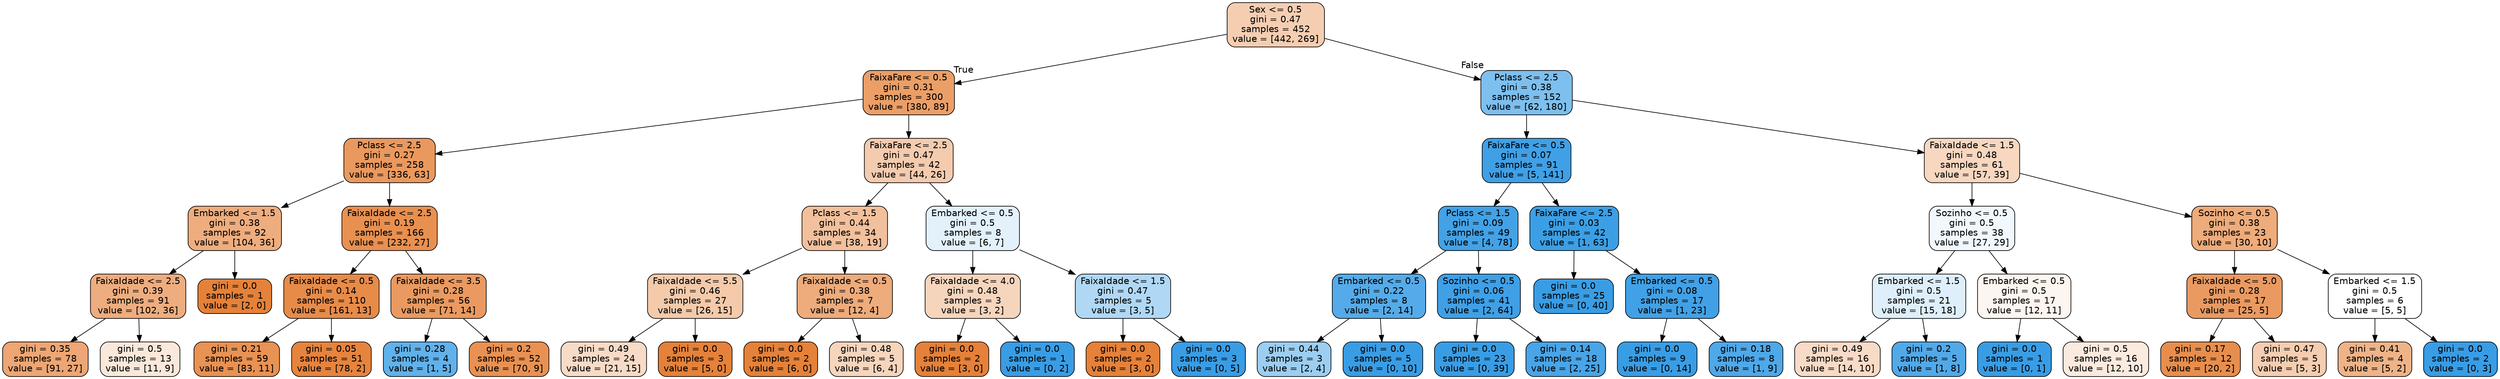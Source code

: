 digraph Tree {
node [shape=box, style="filled, rounded", color="black", fontname=helvetica] ;
edge [fontname=helvetica] ;
0 [label="Sex <= 0.5\ngini = 0.47\nsamples = 452\nvalue = [442, 269]", fillcolor="#f5ceb2"] ;
1 [label="FaixaFare <= 0.5\ngini = 0.31\nsamples = 300\nvalue = [380, 89]", fillcolor="#eb9f67"] ;
0 -> 1 [labeldistance=2.5, labelangle=45, headlabel="True"] ;
2 [label="Pclass <= 2.5\ngini = 0.27\nsamples = 258\nvalue = [336, 63]", fillcolor="#ea995e"] ;
1 -> 2 ;
3 [label="Embarked <= 1.5\ngini = 0.38\nsamples = 92\nvalue = [104, 36]", fillcolor="#eead7e"] ;
2 -> 3 ;
4 [label="FaixaIdade <= 2.5\ngini = 0.39\nsamples = 91\nvalue = [102, 36]", fillcolor="#eead7f"] ;
3 -> 4 ;
5 [label="gini = 0.35\nsamples = 78\nvalue = [91, 27]", fillcolor="#eda674"] ;
4 -> 5 ;
6 [label="gini = 0.5\nsamples = 13\nvalue = [11, 9]", fillcolor="#fae8db"] ;
4 -> 6 ;
7 [label="gini = 0.0\nsamples = 1\nvalue = [2, 0]", fillcolor="#e58139"] ;
3 -> 7 ;
8 [label="FaixaIdade <= 2.5\ngini = 0.19\nsamples = 166\nvalue = [232, 27]", fillcolor="#e89050"] ;
2 -> 8 ;
9 [label="FaixaIdade <= 0.5\ngini = 0.14\nsamples = 110\nvalue = [161, 13]", fillcolor="#e78b49"] ;
8 -> 9 ;
10 [label="gini = 0.21\nsamples = 59\nvalue = [83, 11]", fillcolor="#e89253"] ;
9 -> 10 ;
11 [label="gini = 0.05\nsamples = 51\nvalue = [78, 2]", fillcolor="#e6843e"] ;
9 -> 11 ;
12 [label="FaixaIdade <= 3.5\ngini = 0.28\nsamples = 56\nvalue = [71, 14]", fillcolor="#ea9a60"] ;
8 -> 12 ;
13 [label="gini = 0.28\nsamples = 4\nvalue = [1, 5]", fillcolor="#61b1ea"] ;
12 -> 13 ;
14 [label="gini = 0.2\nsamples = 52\nvalue = [70, 9]", fillcolor="#e89152"] ;
12 -> 14 ;
15 [label="FaixaFare <= 2.5\ngini = 0.47\nsamples = 42\nvalue = [44, 26]", fillcolor="#f4cbae"] ;
1 -> 15 ;
16 [label="Pclass <= 1.5\ngini = 0.44\nsamples = 34\nvalue = [38, 19]", fillcolor="#f2c09c"] ;
15 -> 16 ;
17 [label="FaixaIdade <= 5.5\ngini = 0.46\nsamples = 27\nvalue = [26, 15]", fillcolor="#f4caab"] ;
16 -> 17 ;
18 [label="gini = 0.49\nsamples = 24\nvalue = [21, 15]", fillcolor="#f8dbc6"] ;
17 -> 18 ;
19 [label="gini = 0.0\nsamples = 3\nvalue = [5, 0]", fillcolor="#e58139"] ;
17 -> 19 ;
20 [label="FaixaIdade <= 0.5\ngini = 0.38\nsamples = 7\nvalue = [12, 4]", fillcolor="#eeab7b"] ;
16 -> 20 ;
21 [label="gini = 0.0\nsamples = 2\nvalue = [6, 0]", fillcolor="#e58139"] ;
20 -> 21 ;
22 [label="gini = 0.48\nsamples = 5\nvalue = [6, 4]", fillcolor="#f6d5bd"] ;
20 -> 22 ;
23 [label="Embarked <= 0.5\ngini = 0.5\nsamples = 8\nvalue = [6, 7]", fillcolor="#e3f1fb"] ;
15 -> 23 ;
24 [label="FaixaIdade <= 4.0\ngini = 0.48\nsamples = 3\nvalue = [3, 2]", fillcolor="#f6d5bd"] ;
23 -> 24 ;
25 [label="gini = 0.0\nsamples = 2\nvalue = [3, 0]", fillcolor="#e58139"] ;
24 -> 25 ;
26 [label="gini = 0.0\nsamples = 1\nvalue = [0, 2]", fillcolor="#399de5"] ;
24 -> 26 ;
27 [label="FaixaIdade <= 1.5\ngini = 0.47\nsamples = 5\nvalue = [3, 5]", fillcolor="#b0d8f5"] ;
23 -> 27 ;
28 [label="gini = 0.0\nsamples = 2\nvalue = [3, 0]", fillcolor="#e58139"] ;
27 -> 28 ;
29 [label="gini = 0.0\nsamples = 3\nvalue = [0, 5]", fillcolor="#399de5"] ;
27 -> 29 ;
30 [label="Pclass <= 2.5\ngini = 0.38\nsamples = 152\nvalue = [62, 180]", fillcolor="#7dbfee"] ;
0 -> 30 [labeldistance=2.5, labelangle=-45, headlabel="False"] ;
31 [label="FaixaFare <= 0.5\ngini = 0.07\nsamples = 91\nvalue = [5, 141]", fillcolor="#40a0e6"] ;
30 -> 31 ;
32 [label="Pclass <= 1.5\ngini = 0.09\nsamples = 49\nvalue = [4, 78]", fillcolor="#43a2e6"] ;
31 -> 32 ;
33 [label="Embarked <= 0.5\ngini = 0.22\nsamples = 8\nvalue = [2, 14]", fillcolor="#55abe9"] ;
32 -> 33 ;
34 [label="gini = 0.44\nsamples = 3\nvalue = [2, 4]", fillcolor="#9ccef2"] ;
33 -> 34 ;
35 [label="gini = 0.0\nsamples = 5\nvalue = [0, 10]", fillcolor="#399de5"] ;
33 -> 35 ;
36 [label="Sozinho <= 0.5\ngini = 0.06\nsamples = 41\nvalue = [2, 64]", fillcolor="#3fa0e6"] ;
32 -> 36 ;
37 [label="gini = 0.0\nsamples = 23\nvalue = [0, 39]", fillcolor="#399de5"] ;
36 -> 37 ;
38 [label="gini = 0.14\nsamples = 18\nvalue = [2, 25]", fillcolor="#49a5e7"] ;
36 -> 38 ;
39 [label="FaixaFare <= 2.5\ngini = 0.03\nsamples = 42\nvalue = [1, 63]", fillcolor="#3c9fe5"] ;
31 -> 39 ;
40 [label="gini = 0.0\nsamples = 25\nvalue = [0, 40]", fillcolor="#399de5"] ;
39 -> 40 ;
41 [label="Embarked <= 0.5\ngini = 0.08\nsamples = 17\nvalue = [1, 23]", fillcolor="#42a1e6"] ;
39 -> 41 ;
42 [label="gini = 0.0\nsamples = 9\nvalue = [0, 14]", fillcolor="#399de5"] ;
41 -> 42 ;
43 [label="gini = 0.18\nsamples = 8\nvalue = [1, 9]", fillcolor="#4fa8e8"] ;
41 -> 43 ;
44 [label="FaixaIdade <= 1.5\ngini = 0.48\nsamples = 61\nvalue = [57, 39]", fillcolor="#f7d7c0"] ;
30 -> 44 ;
45 [label="Sozinho <= 0.5\ngini = 0.5\nsamples = 38\nvalue = [27, 29]", fillcolor="#f1f8fd"] ;
44 -> 45 ;
46 [label="Embarked <= 1.5\ngini = 0.5\nsamples = 21\nvalue = [15, 18]", fillcolor="#deeffb"] ;
45 -> 46 ;
47 [label="gini = 0.49\nsamples = 16\nvalue = [14, 10]", fillcolor="#f8dbc6"] ;
46 -> 47 ;
48 [label="gini = 0.2\nsamples = 5\nvalue = [1, 8]", fillcolor="#52a9e8"] ;
46 -> 48 ;
49 [label="Embarked <= 0.5\ngini = 0.5\nsamples = 17\nvalue = [12, 11]", fillcolor="#fdf5ef"] ;
45 -> 49 ;
50 [label="gini = 0.0\nsamples = 1\nvalue = [0, 1]", fillcolor="#399de5"] ;
49 -> 50 ;
51 [label="gini = 0.5\nsamples = 16\nvalue = [12, 10]", fillcolor="#fbeade"] ;
49 -> 51 ;
52 [label="Sozinho <= 0.5\ngini = 0.38\nsamples = 23\nvalue = [30, 10]", fillcolor="#eeab7b"] ;
44 -> 52 ;
53 [label="FaixaIdade <= 5.0\ngini = 0.28\nsamples = 17\nvalue = [25, 5]", fillcolor="#ea9a61"] ;
52 -> 53 ;
54 [label="gini = 0.17\nsamples = 12\nvalue = [20, 2]", fillcolor="#e88e4d"] ;
53 -> 54 ;
55 [label="gini = 0.47\nsamples = 5\nvalue = [5, 3]", fillcolor="#f5cdb0"] ;
53 -> 55 ;
56 [label="Embarked <= 1.5\ngini = 0.5\nsamples = 6\nvalue = [5, 5]", fillcolor="#ffffff"] ;
52 -> 56 ;
57 [label="gini = 0.41\nsamples = 4\nvalue = [5, 2]", fillcolor="#efb388"] ;
56 -> 57 ;
58 [label="gini = 0.0\nsamples = 2\nvalue = [0, 3]", fillcolor="#399de5"] ;
56 -> 58 ;
}